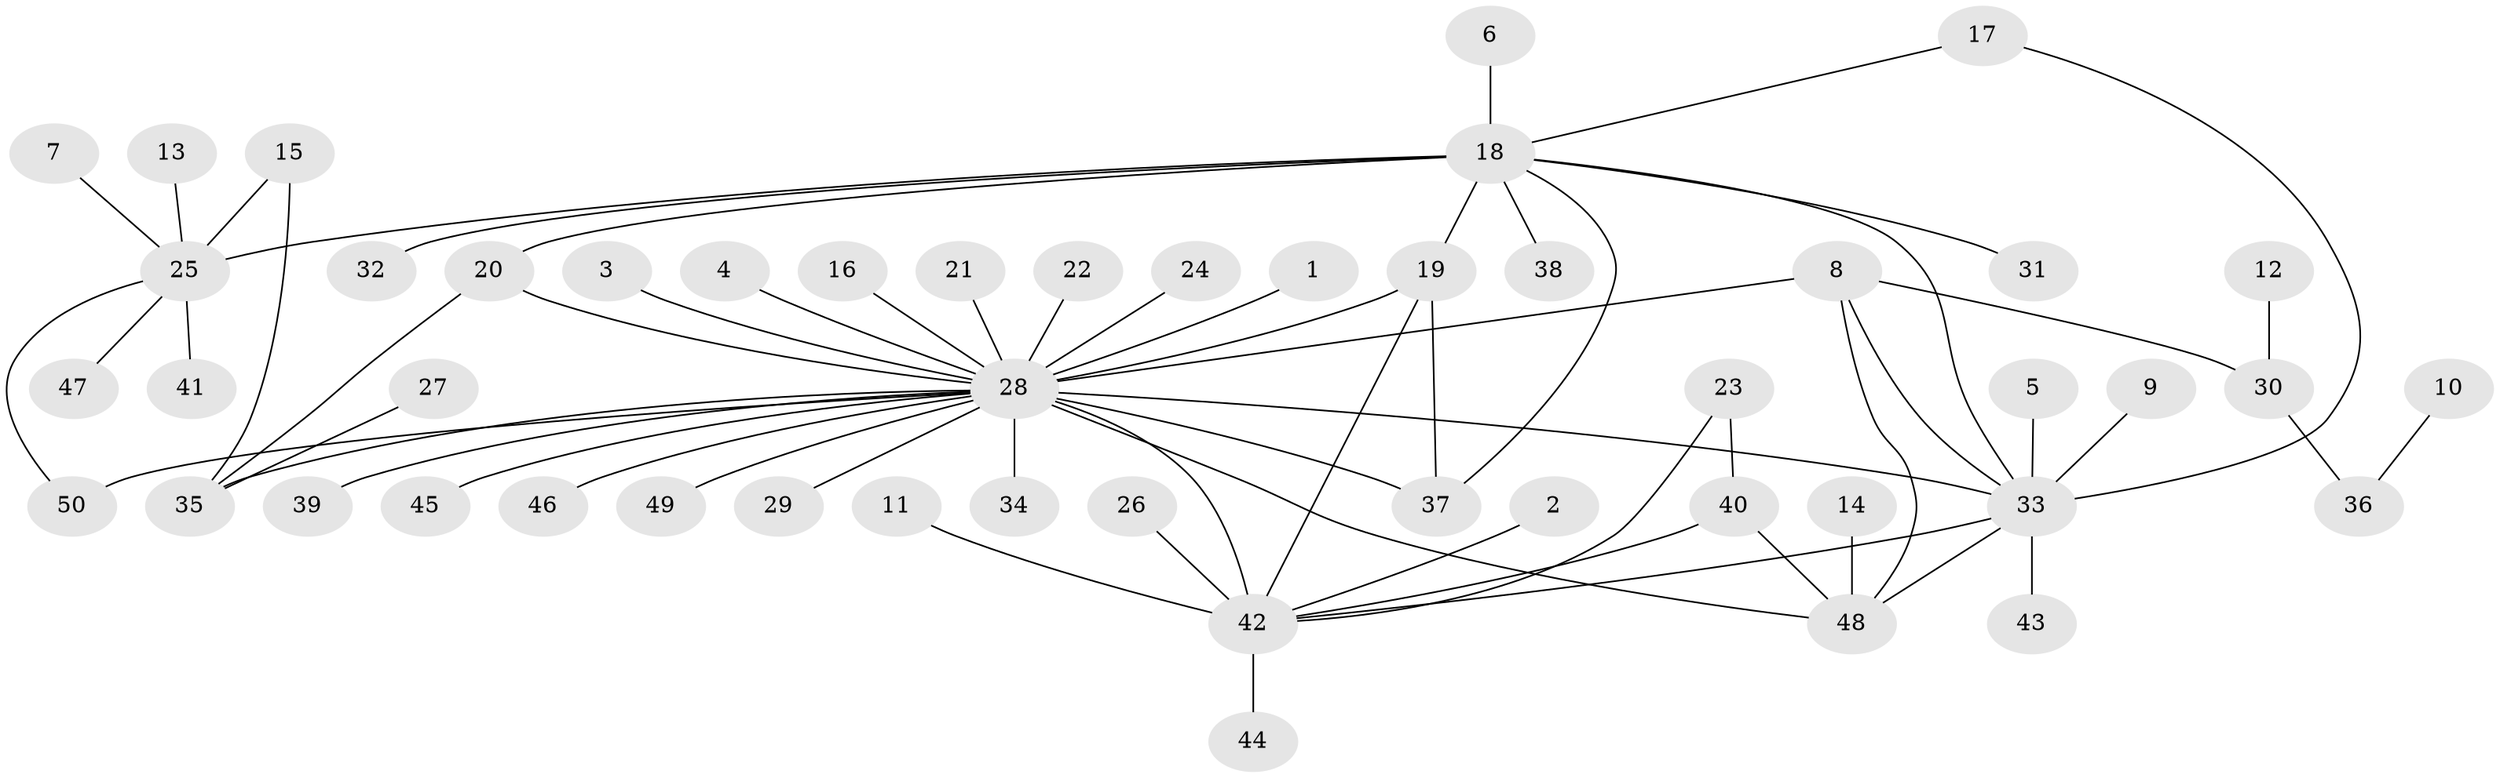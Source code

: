 // original degree distribution, {11: 0.010416666666666666, 4: 0.08333333333333333, 23: 0.010416666666666666, 9: 0.010416666666666666, 1: 0.5104166666666666, 3: 0.10416666666666667, 12: 0.010416666666666666, 2: 0.20833333333333334, 5: 0.03125, 7: 0.010416666666666666, 6: 0.010416666666666666}
// Generated by graph-tools (version 1.1) at 2025/49/03/09/25 03:49:53]
// undirected, 50 vertices, 64 edges
graph export_dot {
graph [start="1"]
  node [color=gray90,style=filled];
  1;
  2;
  3;
  4;
  5;
  6;
  7;
  8;
  9;
  10;
  11;
  12;
  13;
  14;
  15;
  16;
  17;
  18;
  19;
  20;
  21;
  22;
  23;
  24;
  25;
  26;
  27;
  28;
  29;
  30;
  31;
  32;
  33;
  34;
  35;
  36;
  37;
  38;
  39;
  40;
  41;
  42;
  43;
  44;
  45;
  46;
  47;
  48;
  49;
  50;
  1 -- 28 [weight=1.0];
  2 -- 42 [weight=1.0];
  3 -- 28 [weight=1.0];
  4 -- 28 [weight=1.0];
  5 -- 33 [weight=1.0];
  6 -- 18 [weight=1.0];
  7 -- 25 [weight=1.0];
  8 -- 28 [weight=1.0];
  8 -- 30 [weight=1.0];
  8 -- 33 [weight=1.0];
  8 -- 48 [weight=1.0];
  9 -- 33 [weight=1.0];
  10 -- 36 [weight=1.0];
  11 -- 42 [weight=1.0];
  12 -- 30 [weight=1.0];
  13 -- 25 [weight=1.0];
  14 -- 48 [weight=1.0];
  15 -- 25 [weight=1.0];
  15 -- 35 [weight=1.0];
  16 -- 28 [weight=1.0];
  17 -- 18 [weight=1.0];
  17 -- 33 [weight=1.0];
  18 -- 19 [weight=1.0];
  18 -- 20 [weight=1.0];
  18 -- 25 [weight=2.0];
  18 -- 31 [weight=1.0];
  18 -- 32 [weight=1.0];
  18 -- 33 [weight=1.0];
  18 -- 37 [weight=1.0];
  18 -- 38 [weight=1.0];
  19 -- 28 [weight=1.0];
  19 -- 37 [weight=1.0];
  19 -- 42 [weight=1.0];
  20 -- 28 [weight=1.0];
  20 -- 35 [weight=1.0];
  21 -- 28 [weight=1.0];
  22 -- 28 [weight=1.0];
  23 -- 40 [weight=1.0];
  23 -- 42 [weight=1.0];
  24 -- 28 [weight=1.0];
  25 -- 41 [weight=1.0];
  25 -- 47 [weight=1.0];
  25 -- 50 [weight=1.0];
  26 -- 42 [weight=1.0];
  27 -- 35 [weight=1.0];
  28 -- 29 [weight=1.0];
  28 -- 33 [weight=3.0];
  28 -- 34 [weight=1.0];
  28 -- 35 [weight=1.0];
  28 -- 37 [weight=1.0];
  28 -- 39 [weight=1.0];
  28 -- 42 [weight=3.0];
  28 -- 45 [weight=1.0];
  28 -- 46 [weight=1.0];
  28 -- 48 [weight=1.0];
  28 -- 49 [weight=1.0];
  28 -- 50 [weight=2.0];
  30 -- 36 [weight=1.0];
  33 -- 42 [weight=1.0];
  33 -- 43 [weight=1.0];
  33 -- 48 [weight=1.0];
  40 -- 42 [weight=1.0];
  40 -- 48 [weight=1.0];
  42 -- 44 [weight=1.0];
}
